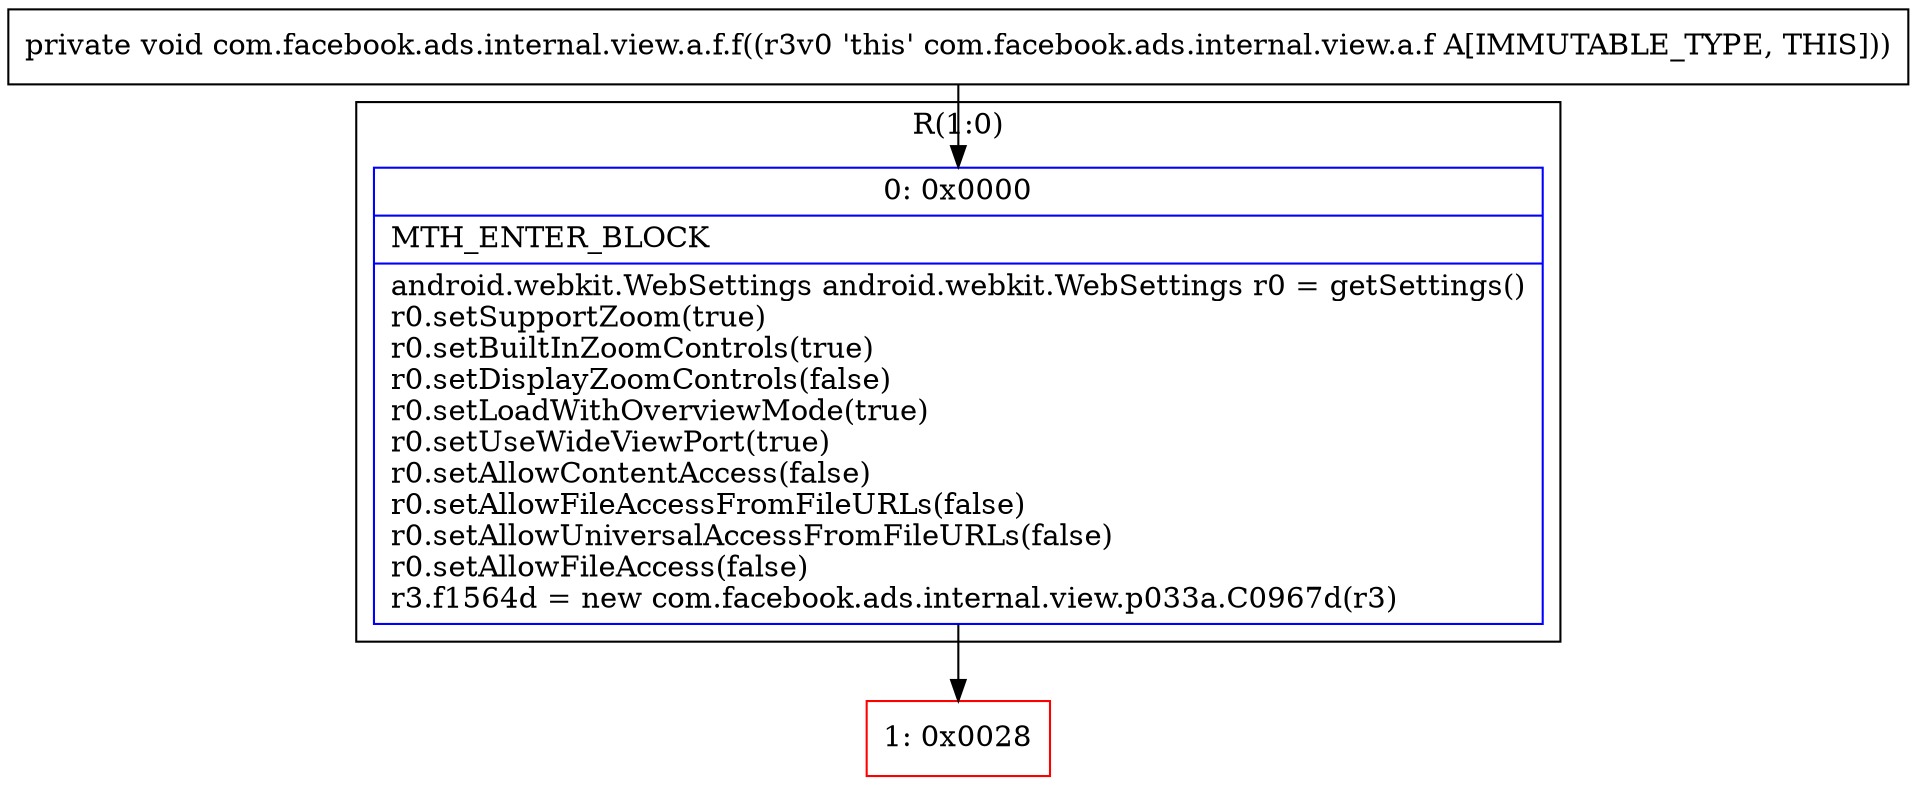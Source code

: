 digraph "CFG forcom.facebook.ads.internal.view.a.f.f()V" {
subgraph cluster_Region_1343808544 {
label = "R(1:0)";
node [shape=record,color=blue];
Node_0 [shape=record,label="{0\:\ 0x0000|MTH_ENTER_BLOCK\l|android.webkit.WebSettings android.webkit.WebSettings r0 = getSettings()\lr0.setSupportZoom(true)\lr0.setBuiltInZoomControls(true)\lr0.setDisplayZoomControls(false)\lr0.setLoadWithOverviewMode(true)\lr0.setUseWideViewPort(true)\lr0.setAllowContentAccess(false)\lr0.setAllowFileAccessFromFileURLs(false)\lr0.setAllowUniversalAccessFromFileURLs(false)\lr0.setAllowFileAccess(false)\lr3.f1564d = new com.facebook.ads.internal.view.p033a.C0967d(r3)\l}"];
}
Node_1 [shape=record,color=red,label="{1\:\ 0x0028}"];
MethodNode[shape=record,label="{private void com.facebook.ads.internal.view.a.f.f((r3v0 'this' com.facebook.ads.internal.view.a.f A[IMMUTABLE_TYPE, THIS])) }"];
MethodNode -> Node_0;
Node_0 -> Node_1;
}


